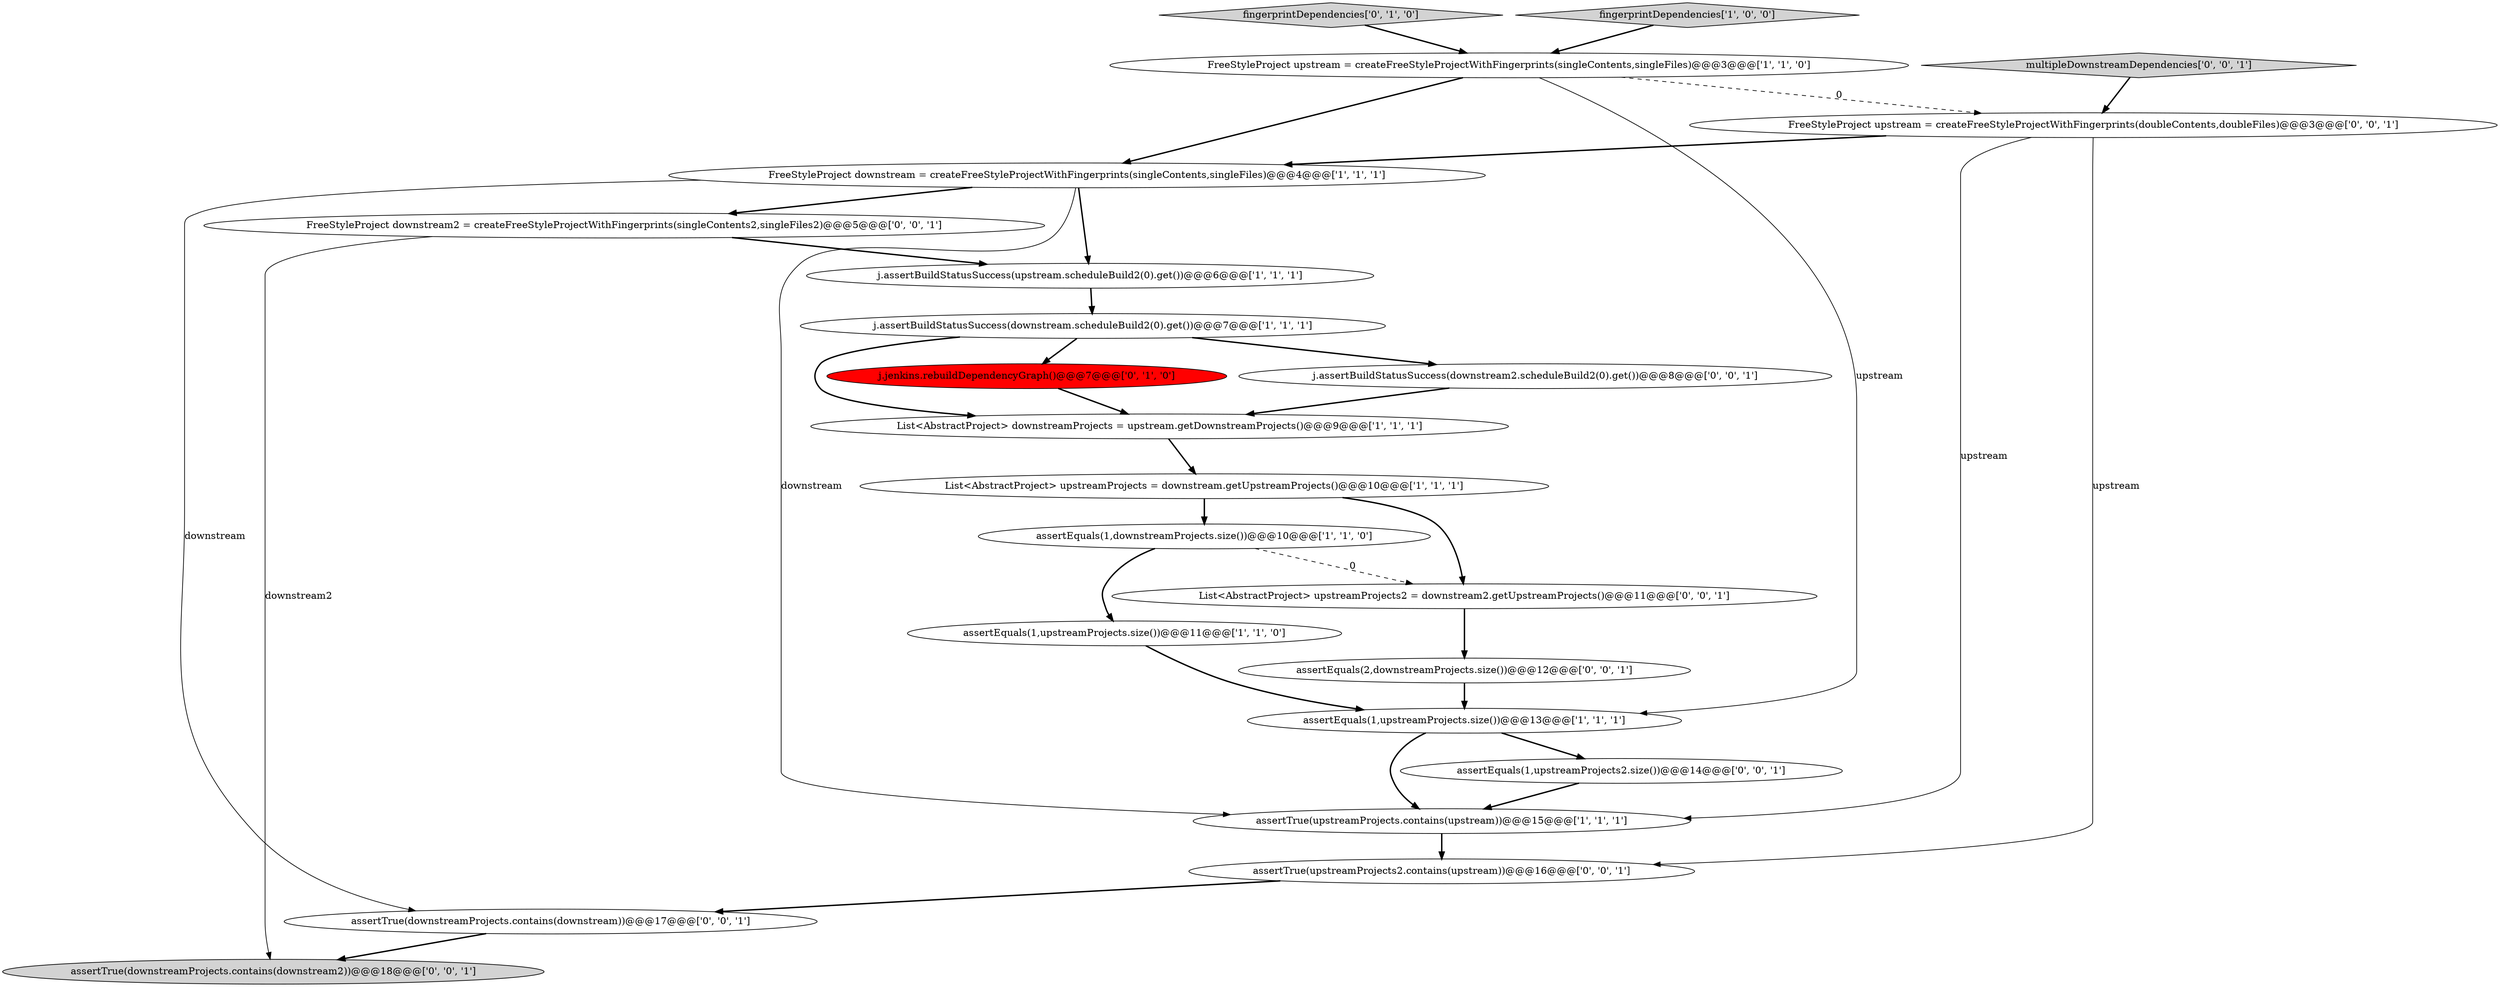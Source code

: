 digraph {
9 [style = filled, label = "assertEquals(1,downstreamProjects.size())@@@10@@@['1', '1', '0']", fillcolor = white, shape = ellipse image = "AAA0AAABBB1BBB"];
2 [style = filled, label = "FreeStyleProject upstream = createFreeStyleProjectWithFingerprints(singleContents,singleFiles)@@@3@@@['1', '1', '0']", fillcolor = white, shape = ellipse image = "AAA0AAABBB1BBB"];
20 [style = filled, label = "FreeStyleProject upstream = createFreeStyleProjectWithFingerprints(doubleContents,doubleFiles)@@@3@@@['0', '0', '1']", fillcolor = white, shape = ellipse image = "AAA0AAABBB3BBB"];
18 [style = filled, label = "List<AbstractProject> upstreamProjects2 = downstream2.getUpstreamProjects()@@@11@@@['0', '0', '1']", fillcolor = white, shape = ellipse image = "AAA0AAABBB3BBB"];
11 [style = filled, label = "j.jenkins.rebuildDependencyGraph()@@@7@@@['0', '1', '0']", fillcolor = red, shape = ellipse image = "AAA1AAABBB2BBB"];
4 [style = filled, label = "assertEquals(1,upstreamProjects.size())@@@11@@@['1', '1', '0']", fillcolor = white, shape = ellipse image = "AAA0AAABBB1BBB"];
21 [style = filled, label = "j.assertBuildStatusSuccess(downstream2.scheduleBuild2(0).get())@@@8@@@['0', '0', '1']", fillcolor = white, shape = ellipse image = "AAA0AAABBB3BBB"];
15 [style = filled, label = "assertEquals(1,upstreamProjects2.size())@@@14@@@['0', '0', '1']", fillcolor = white, shape = ellipse image = "AAA0AAABBB3BBB"];
6 [style = filled, label = "assertEquals(1,upstreamProjects.size())@@@13@@@['1', '1', '1']", fillcolor = white, shape = ellipse image = "AAA0AAABBB1BBB"];
13 [style = filled, label = "assertEquals(2,downstreamProjects.size())@@@12@@@['0', '0', '1']", fillcolor = white, shape = ellipse image = "AAA0AAABBB3BBB"];
3 [style = filled, label = "List<AbstractProject> downstreamProjects = upstream.getDownstreamProjects()@@@9@@@['1', '1', '1']", fillcolor = white, shape = ellipse image = "AAA0AAABBB1BBB"];
17 [style = filled, label = "assertTrue(downstreamProjects.contains(downstream2))@@@18@@@['0', '0', '1']", fillcolor = lightgray, shape = ellipse image = "AAA0AAABBB3BBB"];
12 [style = filled, label = "fingerprintDependencies['0', '1', '0']", fillcolor = lightgray, shape = diamond image = "AAA0AAABBB2BBB"];
22 [style = filled, label = "multipleDownstreamDependencies['0', '0', '1']", fillcolor = lightgray, shape = diamond image = "AAA0AAABBB3BBB"];
8 [style = filled, label = "List<AbstractProject> upstreamProjects = downstream.getUpstreamProjects()@@@10@@@['1', '1', '1']", fillcolor = white, shape = ellipse image = "AAA0AAABBB1BBB"];
1 [style = filled, label = "j.assertBuildStatusSuccess(downstream.scheduleBuild2(0).get())@@@7@@@['1', '1', '1']", fillcolor = white, shape = ellipse image = "AAA0AAABBB1BBB"];
10 [style = filled, label = "FreeStyleProject downstream = createFreeStyleProjectWithFingerprints(singleContents,singleFiles)@@@4@@@['1', '1', '1']", fillcolor = white, shape = ellipse image = "AAA0AAABBB1BBB"];
0 [style = filled, label = "assertTrue(upstreamProjects.contains(upstream))@@@15@@@['1', '1', '1']", fillcolor = white, shape = ellipse image = "AAA0AAABBB1BBB"];
14 [style = filled, label = "assertTrue(downstreamProjects.contains(downstream))@@@17@@@['0', '0', '1']", fillcolor = white, shape = ellipse image = "AAA0AAABBB3BBB"];
5 [style = filled, label = "fingerprintDependencies['1', '0', '0']", fillcolor = lightgray, shape = diamond image = "AAA0AAABBB1BBB"];
19 [style = filled, label = "FreeStyleProject downstream2 = createFreeStyleProjectWithFingerprints(singleContents2,singleFiles2)@@@5@@@['0', '0', '1']", fillcolor = white, shape = ellipse image = "AAA0AAABBB3BBB"];
16 [style = filled, label = "assertTrue(upstreamProjects2.contains(upstream))@@@16@@@['0', '0', '1']", fillcolor = white, shape = ellipse image = "AAA0AAABBB3BBB"];
7 [style = filled, label = "j.assertBuildStatusSuccess(upstream.scheduleBuild2(0).get())@@@6@@@['1', '1', '1']", fillcolor = white, shape = ellipse image = "AAA0AAABBB1BBB"];
0->16 [style = bold, label=""];
7->1 [style = bold, label=""];
2->20 [style = dashed, label="0"];
4->6 [style = bold, label=""];
8->18 [style = bold, label=""];
9->18 [style = dashed, label="0"];
10->19 [style = bold, label=""];
9->4 [style = bold, label=""];
1->3 [style = bold, label=""];
10->14 [style = solid, label="downstream"];
14->17 [style = bold, label=""];
6->0 [style = bold, label=""];
19->17 [style = solid, label="downstream2"];
2->10 [style = bold, label=""];
10->7 [style = bold, label=""];
2->6 [style = solid, label="upstream"];
6->15 [style = bold, label=""];
1->11 [style = bold, label=""];
20->10 [style = bold, label=""];
5->2 [style = bold, label=""];
12->2 [style = bold, label=""];
20->16 [style = solid, label="upstream"];
22->20 [style = bold, label=""];
11->3 [style = bold, label=""];
10->0 [style = solid, label="downstream"];
1->21 [style = bold, label=""];
20->0 [style = solid, label="upstream"];
3->8 [style = bold, label=""];
15->0 [style = bold, label=""];
8->9 [style = bold, label=""];
18->13 [style = bold, label=""];
16->14 [style = bold, label=""];
13->6 [style = bold, label=""];
19->7 [style = bold, label=""];
21->3 [style = bold, label=""];
}

